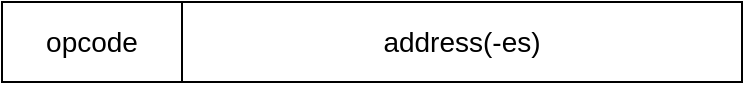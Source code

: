 <mxfile version="22.1.3" type="device">
  <diagram name="Page-1" id="9yOzgK9JXHOpygU7O0AK">
    <mxGraphModel dx="868" dy="468" grid="1" gridSize="10" guides="1" tooltips="1" connect="1" arrows="1" fold="1" page="1" pageScale="1" pageWidth="850" pageHeight="1100" math="0" shadow="0">
      <root>
        <mxCell id="0" />
        <mxCell id="1" parent="0" />
        <mxCell id="0sJMUstCO5XJUaP8Zc5K-1" value="" style="rounded=0;whiteSpace=wrap;html=1;" vertex="1" parent="1">
          <mxGeometry y="160" width="370" height="40" as="geometry" />
        </mxCell>
        <mxCell id="0sJMUstCO5XJUaP8Zc5K-2" value="opcode" style="text;html=1;strokeColor=none;fillColor=none;align=center;verticalAlign=middle;whiteSpace=wrap;rounded=0;fontSize=14;" vertex="1" parent="1">
          <mxGeometry y="165" width="90" height="30" as="geometry" />
        </mxCell>
        <mxCell id="0sJMUstCO5XJUaP8Zc5K-3" value="" style="endArrow=none;html=1;rounded=0;entryX=0.161;entryY=-0.029;entryDx=0;entryDy=0;entryPerimeter=0;" edge="1" parent="1">
          <mxGeometry width="50" height="50" relative="1" as="geometry">
            <mxPoint x="90" y="200" as="sourcePoint" />
            <mxPoint x="90.0" y="160.0" as="targetPoint" />
          </mxGeometry>
        </mxCell>
        <mxCell id="0sJMUstCO5XJUaP8Zc5K-4" value="address(-es)" style="text;html=1;strokeColor=none;fillColor=none;align=center;verticalAlign=middle;whiteSpace=wrap;rounded=0;fontSize=14;" vertex="1" parent="1">
          <mxGeometry x="90" y="165" width="280" height="30" as="geometry" />
        </mxCell>
      </root>
    </mxGraphModel>
  </diagram>
</mxfile>
